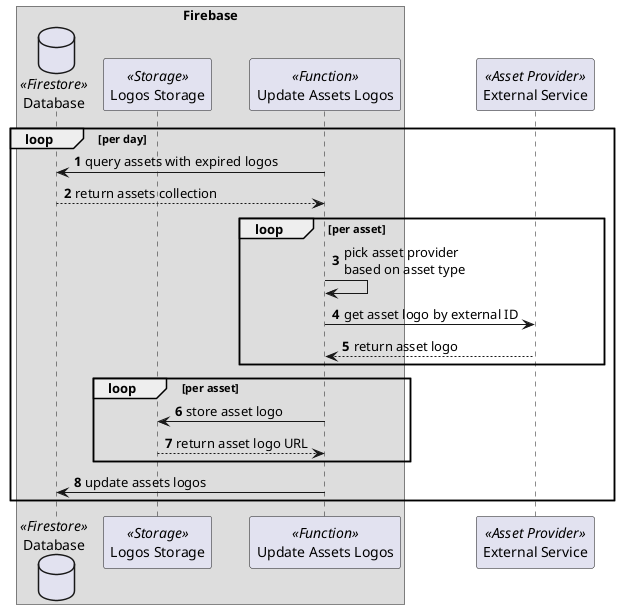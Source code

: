 @startuml

autonumber

box Firebase
    database Database <<Firestore>>
    participant "Logos Storage" as LogosStorage <<Storage>>
    participant "Update Assets Logos" as UpdateAssetsLogos <<Function>>
end box
participant "External Service" as ExternalService <<Asset Provider>>

loop per day
    UpdateAssetsLogos -> Database: query assets with expired logos
    Database --> UpdateAssetsLogos: return assets collection
    loop per asset
        UpdateAssetsLogos -> UpdateAssetsLogos: pick asset provider\nbased on asset type
        UpdateAssetsLogos -> ExternalService: get asset logo by external ID
        ExternalService --> UpdateAssetsLogos: return asset logo
    end
    loop per asset
        UpdateAssetsLogos -> LogosStorage: store asset logo
        LogosStorage --> UpdateAssetsLogos: return asset logo URL
    end
    UpdateAssetsLogos -> Database: update assets logos
end

@enduml
